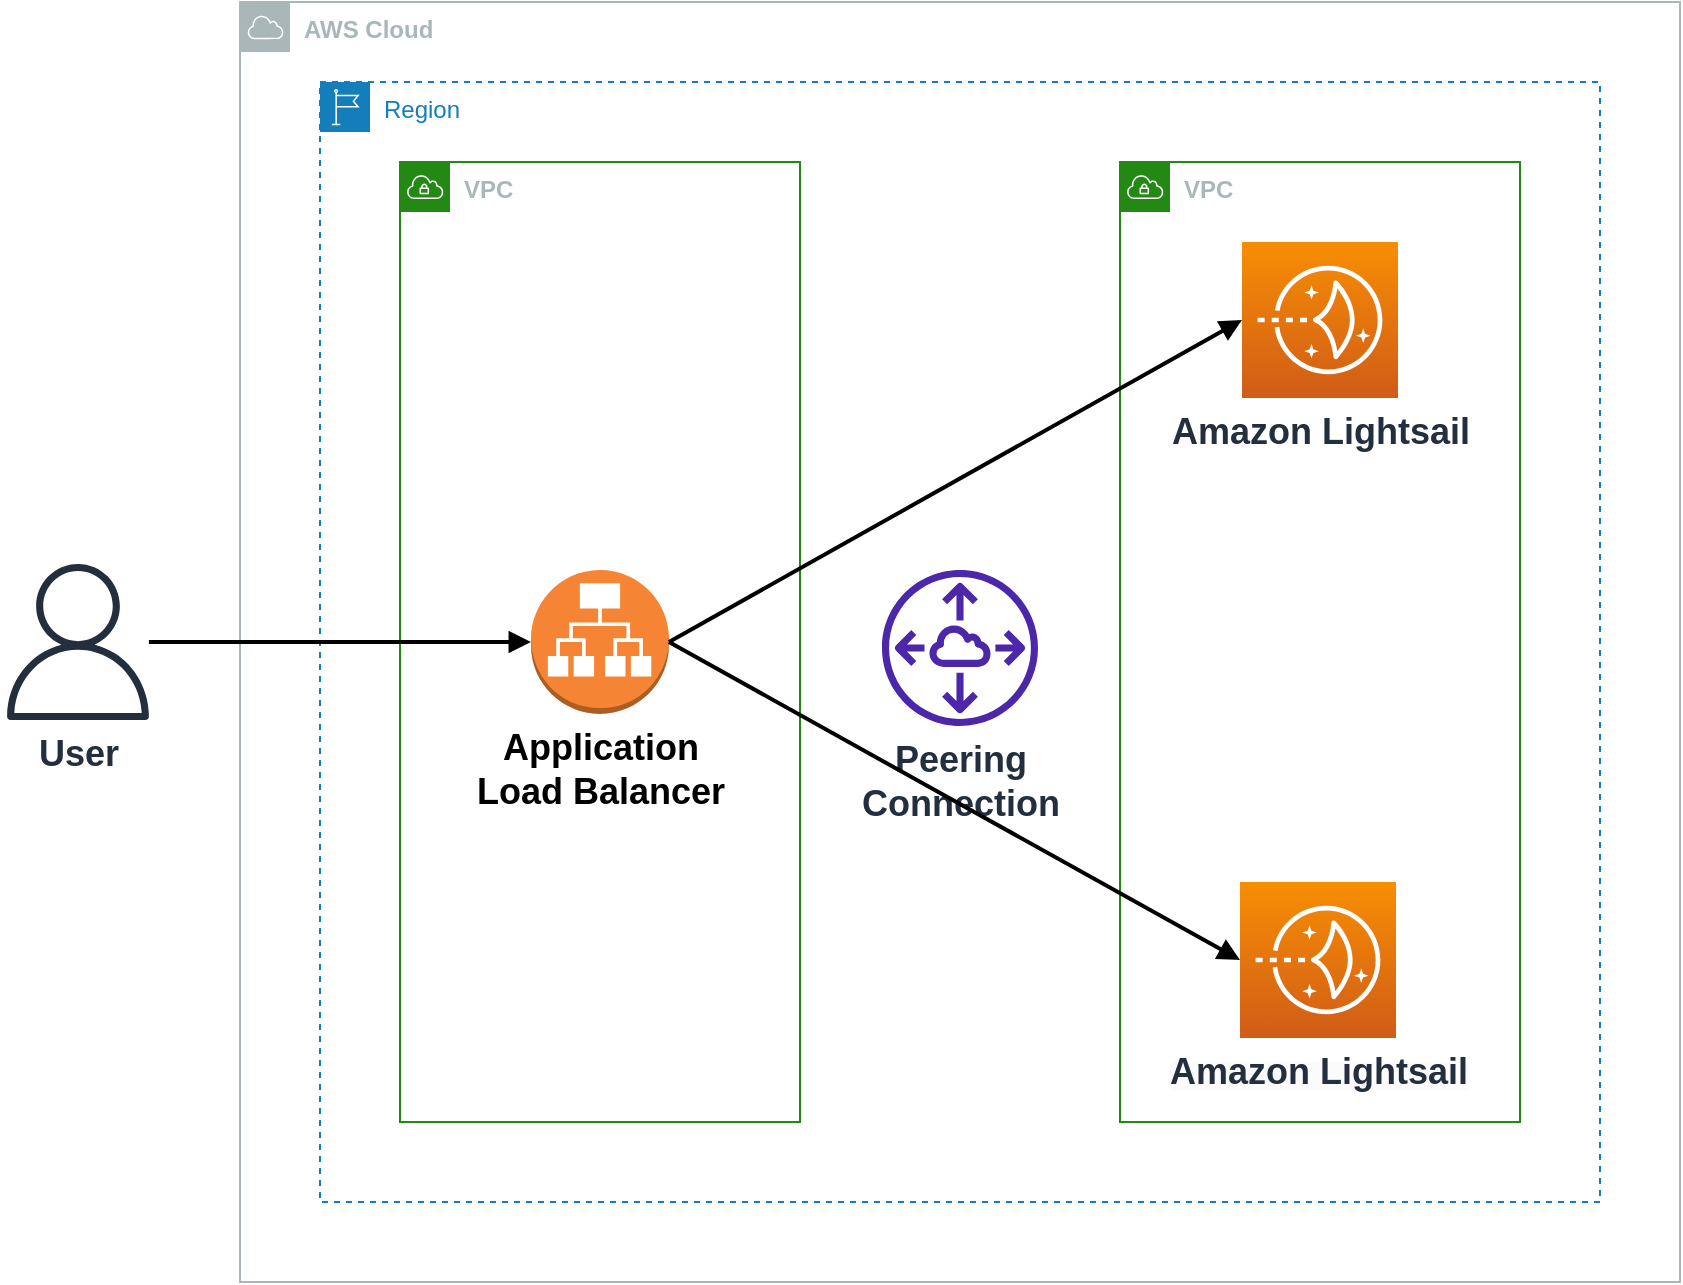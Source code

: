 <mxfile>
    <diagram id="QmTTYUeDRo-CWwNoVjfy" name="ページ1">
        <mxGraphModel dx="1069" dy="1317" grid="1" gridSize="10" guides="1" tooltips="1" connect="1" arrows="1" fold="1" page="1" pageScale="1" pageWidth="827" pageHeight="1169" math="0" shadow="0">
            <root>
                <mxCell id="0"/>
                <mxCell id="1" parent="0"/>
                <mxCell id="24" value="AWS Cloud" style="sketch=0;outlineConnect=0;gradientColor=none;html=1;whiteSpace=wrap;fontSize=12;fontStyle=1;shape=mxgraph.aws4.group;grIcon=mxgraph.aws4.group_aws_cloud;strokeColor=#AAB7B8;fillColor=none;verticalAlign=top;align=left;spacingLeft=30;fontColor=#AAB7B8;dashed=0;" vertex="1" parent="1">
                    <mxGeometry x="160" y="40" width="720" height="640" as="geometry"/>
                </mxCell>
                <mxCell id="4" value="&lt;b&gt;&lt;font style=&quot;font-size: 18px;&quot;&gt;User&lt;/font&gt;&lt;/b&gt;" style="sketch=0;outlineConnect=0;fontColor=#232F3E;gradientColor=none;fillColor=#232F3D;strokeColor=none;dashed=0;verticalLabelPosition=bottom;verticalAlign=top;align=center;html=1;fontSize=12;fontStyle=0;aspect=fixed;pointerEvents=1;shape=mxgraph.aws4.user;fontFamily=Helvetica;" vertex="1" parent="1">
                    <mxGeometry x="40" y="321" width="78" height="78" as="geometry"/>
                </mxCell>
                <mxCell id="61" value="Region" style="points=[[0,0],[0.25,0],[0.5,0],[0.75,0],[1,0],[1,0.25],[1,0.5],[1,0.75],[1,1],[0.75,1],[0.5,1],[0.25,1],[0,1],[0,0.75],[0,0.5],[0,0.25]];outlineConnect=0;gradientColor=none;html=1;whiteSpace=wrap;fontSize=12;fontStyle=0;container=1;pointerEvents=0;collapsible=0;recursiveResize=0;shape=mxgraph.aws4.group;grIcon=mxgraph.aws4.group_region;strokeColor=#147EBA;fillColor=none;verticalAlign=top;align=left;spacingLeft=30;fontColor=#147EBA;dashed=1;" vertex="1" parent="1">
                    <mxGeometry x="200" y="80" width="640" height="560" as="geometry"/>
                </mxCell>
                <mxCell id="62" value="VPC" style="points=[[0,0],[0.25,0],[0.5,0],[0.75,0],[1,0],[1,0.25],[1,0.5],[1,0.75],[1,1],[0.75,1],[0.5,1],[0.25,1],[0,1],[0,0.75],[0,0.5],[0,0.25]];outlineConnect=0;gradientColor=none;html=1;whiteSpace=wrap;fontSize=12;fontStyle=1;container=1;pointerEvents=0;collapsible=0;recursiveResize=0;shape=mxgraph.aws4.group;grIcon=mxgraph.aws4.group_vpc;strokeColor=#248814;fillColor=none;verticalAlign=top;align=left;spacingLeft=30;fontColor=#AAB7B8;dashed=0;" vertex="1" parent="61">
                    <mxGeometry x="40" y="40" width="200" height="480" as="geometry"/>
                </mxCell>
                <mxCell id="71" value="&lt;b style=&quot;font-size: 18px;&quot;&gt;Application&lt;br&gt;Load Balancer&lt;/b&gt;" style="outlineConnect=0;dashed=0;verticalLabelPosition=bottom;verticalAlign=top;align=center;html=1;shape=mxgraph.aws3.application_load_balancer;fillColor=#F58534;gradientColor=none;" vertex="1" parent="62">
                    <mxGeometry x="65.5" y="204" width="69" height="72" as="geometry"/>
                </mxCell>
                <mxCell id="70" value="VPC" style="points=[[0,0],[0.25,0],[0.5,0],[0.75,0],[1,0],[1,0.25],[1,0.5],[1,0.75],[1,1],[0.75,1],[0.5,1],[0.25,1],[0,1],[0,0.75],[0,0.5],[0,0.25]];outlineConnect=0;gradientColor=none;html=1;whiteSpace=wrap;fontSize=12;fontStyle=1;container=1;pointerEvents=0;collapsible=0;recursiveResize=0;shape=mxgraph.aws4.group;grIcon=mxgraph.aws4.group_vpc;strokeColor=#248814;fillColor=none;verticalAlign=top;align=left;spacingLeft=30;fontColor=#AAB7B8;dashed=0;" vertex="1" parent="61">
                    <mxGeometry x="400" y="40" width="200" height="480" as="geometry"/>
                </mxCell>
                <mxCell id="73" value="&lt;b&gt;&lt;font style=&quot;font-size: 18px;&quot;&gt;Amazon Lightsail&lt;/font&gt;&lt;/b&gt;" style="sketch=0;points=[[0,0,0],[0.25,0,0],[0.5,0,0],[0.75,0,0],[1,0,0],[0,1,0],[0.25,1,0],[0.5,1,0],[0.75,1,0],[1,1,0],[0,0.25,0],[0,0.5,0],[0,0.75,0],[1,0.25,0],[1,0.5,0],[1,0.75,0]];outlineConnect=0;fontColor=#232F3E;gradientColor=#F78E04;gradientDirection=north;fillColor=#D05C17;strokeColor=#ffffff;dashed=0;verticalLabelPosition=bottom;verticalAlign=top;align=center;html=1;fontSize=12;fontStyle=0;aspect=fixed;shape=mxgraph.aws4.resourceIcon;resIcon=mxgraph.aws4.lightsail;" vertex="1" parent="70">
                    <mxGeometry x="61" y="40" width="78" height="78" as="geometry"/>
                </mxCell>
                <mxCell id="74" value="&lt;b style=&quot;border-color: var(--border-color); color: rgb(35, 47, 62); font-family: Helvetica; font-size: 12px; font-style: normal; font-variant-ligatures: normal; font-variant-caps: normal; letter-spacing: normal; orphans: 2; text-align: center; text-indent: 0px; text-transform: none; widows: 2; word-spacing: 0px; -webkit-text-stroke-width: 0px; background-color: rgb(251, 251, 251); text-decoration-thickness: initial; text-decoration-style: initial; text-decoration-color: initial;&quot;&gt;&lt;font style=&quot;border-color: var(--border-color); font-size: 18px;&quot;&gt;Amazon Lightsail&lt;/font&gt;&lt;/b&gt;" style="sketch=0;points=[[0,0,0],[0.25,0,0],[0.5,0,0],[0.75,0,0],[1,0,0],[0,1,0],[0.25,1,0],[0.5,1,0],[0.75,1,0],[1,1,0],[0,0.25,0],[0,0.5,0],[0,0.75,0],[1,0.25,0],[1,0.5,0],[1,0.75,0]];outlineConnect=0;fontColor=#232F3E;gradientColor=#F78E04;gradientDirection=north;fillColor=#D05C17;strokeColor=#ffffff;dashed=0;verticalLabelPosition=bottom;verticalAlign=top;align=center;html=1;fontSize=12;fontStyle=0;aspect=fixed;shape=mxgraph.aws4.resourceIcon;resIcon=mxgraph.aws4.lightsail;" vertex="1" parent="70">
                    <mxGeometry x="60" y="360" width="78" height="78" as="geometry"/>
                </mxCell>
                <mxCell id="72" value="&lt;b style=&quot;font-size: 18px;&quot;&gt;Peering&lt;br&gt;Connection&lt;/b&gt;" style="sketch=0;outlineConnect=0;fontColor=#232F3E;gradientColor=none;fillColor=#4D27AA;strokeColor=none;dashed=0;verticalLabelPosition=bottom;verticalAlign=top;align=center;html=1;fontSize=12;fontStyle=0;aspect=fixed;pointerEvents=1;shape=mxgraph.aws4.peering;" vertex="1" parent="61">
                    <mxGeometry x="281" y="244" width="78" height="78" as="geometry"/>
                </mxCell>
                <mxCell id="77" value="" style="html=1;endArrow=block;elbow=vertical;startArrow=none;endFill=1;strokeColor=default;rounded=0;labelBackgroundColor=#FFFFFF;fontStyle=0;strokeWidth=2;entryX=0;entryY=0.5;entryDx=0;entryDy=0;entryPerimeter=0;exitX=1;exitY=0.5;exitDx=0;exitDy=0;exitPerimeter=0;" edge="1" parent="61" source="71" target="73">
                    <mxGeometry width="100" relative="1" as="geometry">
                        <mxPoint x="-65.545" y="300" as="sourcePoint"/>
                        <mxPoint x="125.5" y="300" as="targetPoint"/>
                    </mxGeometry>
                </mxCell>
                <mxCell id="78" value="" style="html=1;endArrow=block;elbow=vertical;startArrow=none;endFill=1;strokeColor=default;rounded=0;labelBackgroundColor=#FFFFFF;fontStyle=0;strokeWidth=2;entryX=0;entryY=0.5;entryDx=0;entryDy=0;entryPerimeter=0;exitX=1;exitY=0.5;exitDx=0;exitDy=0;exitPerimeter=0;" edge="1" parent="61" source="71" target="74">
                    <mxGeometry width="100" relative="1" as="geometry">
                        <mxPoint x="180" y="280" as="sourcePoint"/>
                        <mxPoint x="471" y="169" as="targetPoint"/>
                    </mxGeometry>
                </mxCell>
                <mxCell id="75" value="" style="edgeStyle=orthogonalEdgeStyle;html=1;endArrow=block;elbow=vertical;startArrow=none;endFill=1;strokeColor=default;rounded=0;labelBackgroundColor=#FFFFFF;fontStyle=0;strokeWidth=2;entryX=0;entryY=0.5;entryDx=0;entryDy=0;entryPerimeter=0;" edge="1" parent="1" source="4" target="71">
                    <mxGeometry width="100" relative="1" as="geometry">
                        <mxPoint x="318" y="199" as="sourcePoint"/>
                        <mxPoint x="300" y="360" as="targetPoint"/>
                    </mxGeometry>
                </mxCell>
            </root>
        </mxGraphModel>
    </diagram>
</mxfile>